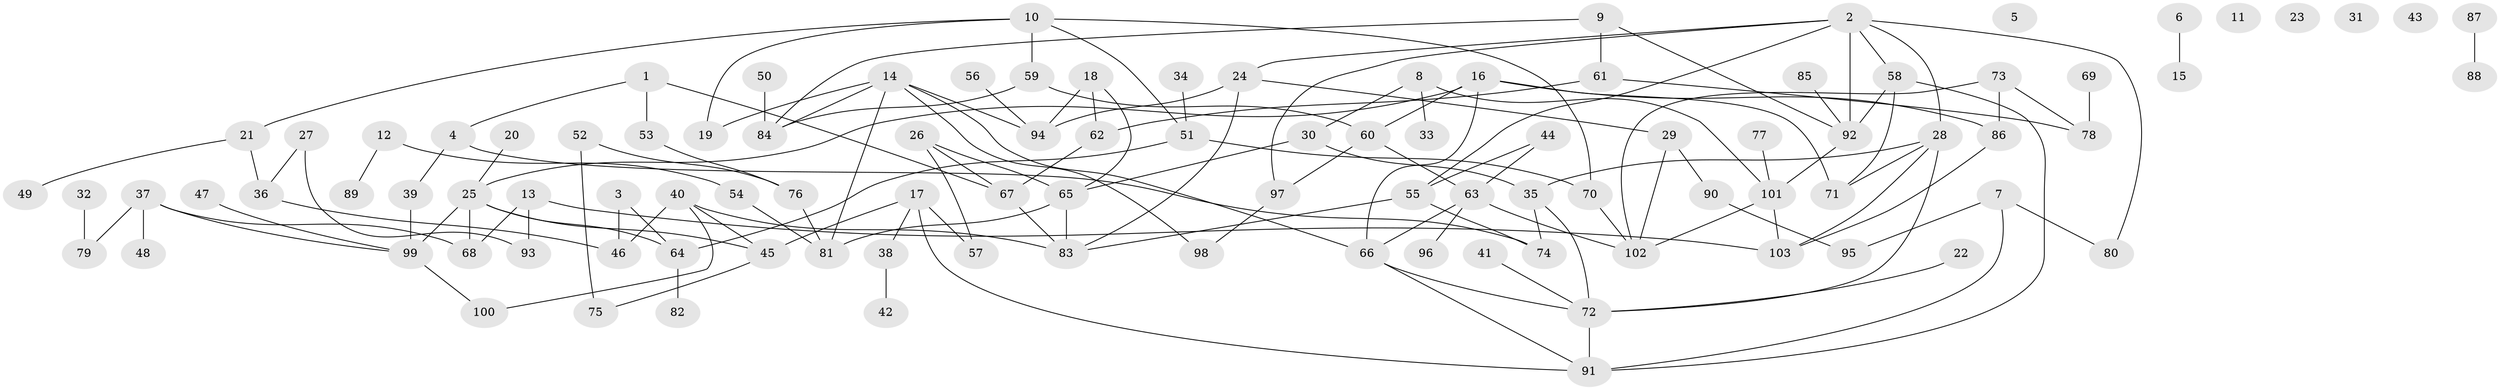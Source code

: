 // Generated by graph-tools (version 1.1) at 2025/12/03/09/25 04:12:58]
// undirected, 103 vertices, 142 edges
graph export_dot {
graph [start="1"]
  node [color=gray90,style=filled];
  1;
  2;
  3;
  4;
  5;
  6;
  7;
  8;
  9;
  10;
  11;
  12;
  13;
  14;
  15;
  16;
  17;
  18;
  19;
  20;
  21;
  22;
  23;
  24;
  25;
  26;
  27;
  28;
  29;
  30;
  31;
  32;
  33;
  34;
  35;
  36;
  37;
  38;
  39;
  40;
  41;
  42;
  43;
  44;
  45;
  46;
  47;
  48;
  49;
  50;
  51;
  52;
  53;
  54;
  55;
  56;
  57;
  58;
  59;
  60;
  61;
  62;
  63;
  64;
  65;
  66;
  67;
  68;
  69;
  70;
  71;
  72;
  73;
  74;
  75;
  76;
  77;
  78;
  79;
  80;
  81;
  82;
  83;
  84;
  85;
  86;
  87;
  88;
  89;
  90;
  91;
  92;
  93;
  94;
  95;
  96;
  97;
  98;
  99;
  100;
  101;
  102;
  103;
  1 -- 4;
  1 -- 53;
  1 -- 67;
  2 -- 24;
  2 -- 28;
  2 -- 55;
  2 -- 58;
  2 -- 80;
  2 -- 92;
  2 -- 97;
  3 -- 46;
  3 -- 64;
  4 -- 39;
  4 -- 74;
  6 -- 15;
  7 -- 80;
  7 -- 91;
  7 -- 95;
  8 -- 30;
  8 -- 33;
  8 -- 101;
  9 -- 61;
  9 -- 84;
  9 -- 92;
  10 -- 19;
  10 -- 21;
  10 -- 51;
  10 -- 59;
  10 -- 70;
  12 -- 54;
  12 -- 89;
  13 -- 68;
  13 -- 93;
  13 -- 103;
  14 -- 19;
  14 -- 66;
  14 -- 81;
  14 -- 84;
  14 -- 94;
  14 -- 98;
  16 -- 25;
  16 -- 60;
  16 -- 66;
  16 -- 71;
  16 -- 86;
  17 -- 38;
  17 -- 45;
  17 -- 57;
  17 -- 91;
  18 -- 62;
  18 -- 65;
  18 -- 94;
  20 -- 25;
  21 -- 36;
  21 -- 49;
  22 -- 72;
  24 -- 29;
  24 -- 83;
  24 -- 94;
  25 -- 45;
  25 -- 64;
  25 -- 68;
  25 -- 99;
  26 -- 57;
  26 -- 65;
  26 -- 67;
  27 -- 36;
  27 -- 93;
  28 -- 35;
  28 -- 71;
  28 -- 72;
  28 -- 103;
  29 -- 90;
  29 -- 102;
  30 -- 35;
  30 -- 65;
  32 -- 79;
  34 -- 51;
  35 -- 72;
  35 -- 74;
  36 -- 46;
  37 -- 48;
  37 -- 68;
  37 -- 79;
  37 -- 99;
  38 -- 42;
  39 -- 99;
  40 -- 45;
  40 -- 46;
  40 -- 83;
  40 -- 100;
  41 -- 72;
  44 -- 55;
  44 -- 63;
  45 -- 75;
  47 -- 99;
  50 -- 84;
  51 -- 64;
  51 -- 70;
  52 -- 75;
  52 -- 76;
  53 -- 76;
  54 -- 81;
  55 -- 74;
  55 -- 83;
  56 -- 94;
  58 -- 71;
  58 -- 91;
  58 -- 92;
  59 -- 60;
  59 -- 84;
  60 -- 63;
  60 -- 97;
  61 -- 62;
  61 -- 78;
  62 -- 67;
  63 -- 66;
  63 -- 96;
  63 -- 102;
  64 -- 82;
  65 -- 81;
  65 -- 83;
  66 -- 72;
  66 -- 91;
  67 -- 83;
  69 -- 78;
  70 -- 102;
  72 -- 91;
  73 -- 78;
  73 -- 86;
  73 -- 102;
  76 -- 81;
  77 -- 101;
  85 -- 92;
  86 -- 103;
  87 -- 88;
  90 -- 95;
  92 -- 101;
  97 -- 98;
  99 -- 100;
  101 -- 102;
  101 -- 103;
}
